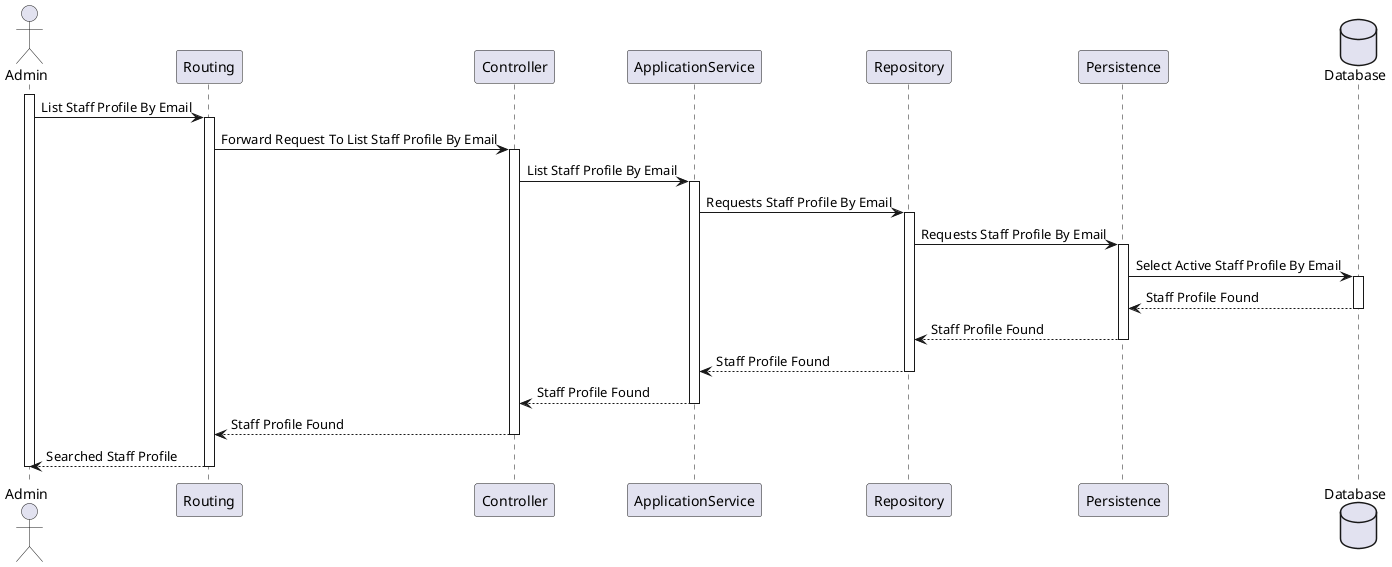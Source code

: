 ﻿@startuml
actor Admin
participant Routing
participant Controller
participant ApplicationService
participant Repository
participant Persistence
database Database

activate Admin

Admin -> Routing: List Staff Profile By Email
activate Routing

Routing -> Controller: Forward Request To List Staff Profile By Email
activate Controller

Controller -> ApplicationService: List Staff Profile By Email
activate ApplicationService

ApplicationService -> Repository: Requests Staff Profile By Email
activate Repository

Repository -> Persistence: Requests Staff Profile By Email
activate Persistence

Persistence -> Database: Select Active Staff Profile By Email
activate Database

Database --> Persistence: Staff Profile Found
deactivate Database

Persistence --> Repository: Staff Profile Found
deactivate Persistence

Repository --> ApplicationService: Staff Profile Found
deactivate Repository

ApplicationService --> Controller: Staff Profile Found
deactivate ApplicationService

Controller --> Routing: Staff Profile Found
deactivate Controller

Routing --> Admin: Searched Staff Profile
deactivate Routing

deactivate Admin

@enduml
